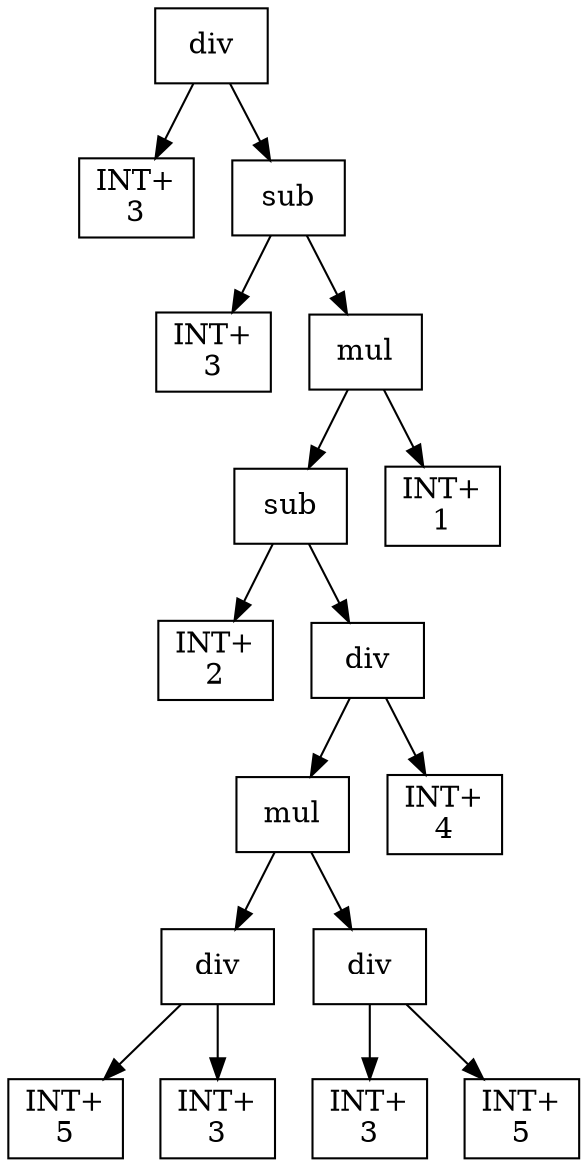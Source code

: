 digraph expr {
  node [shape=box];
  n1 [label="div"];
  n2 [label="INT+\n3"];
  n3 [label="sub"];
  n4 [label="INT+\n3"];
  n5 [label="mul"];
  n6 [label="sub"];
  n7 [label="INT+\n2"];
  n8 [label="div"];
  n9 [label="mul"];
  n10 [label="div"];
  n11 [label="INT+\n5"];
  n12 [label="INT+\n3"];
  n10 -> n11;
  n10 -> n12;
  n13 [label="div"];
  n14 [label="INT+\n3"];
  n15 [label="INT+\n5"];
  n13 -> n14;
  n13 -> n15;
  n9 -> n10;
  n9 -> n13;
  n16 [label="INT+\n4"];
  n8 -> n9;
  n8 -> n16;
  n6 -> n7;
  n6 -> n8;
  n17 [label="INT+\n1"];
  n5 -> n6;
  n5 -> n17;
  n3 -> n4;
  n3 -> n5;
  n1 -> n2;
  n1 -> n3;
}
